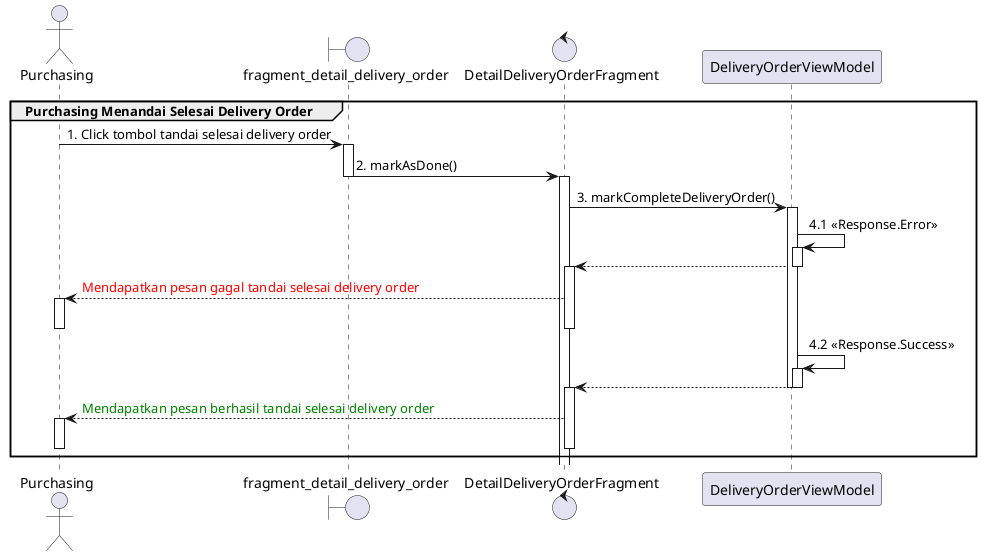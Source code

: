 @startuml
'https://plantuml.com/sequence-diagram

group Purchasing Menandai Selesai Delivery Order
    actor       Purchasing
    boundary fragment_detail_delivery_order
    control DetailDeliveryOrderFragment

    Purchasing -> fragment_detail_delivery_order : 1. Click tombol tandai selesai delivery order
    activate fragment_detail_delivery_order
    fragment_detail_delivery_order -> DetailDeliveryOrderFragment : 2. markAsDone()
    deactivate fragment_detail_delivery_order
    activate DetailDeliveryOrderFragment
    DetailDeliveryOrderFragment -> DeliveryOrderViewModel : 3. markCompleteDeliveryOrder()
    activate DeliveryOrderViewModel
    DeliveryOrderViewModel -> DeliveryOrderViewModel : 4.1 <<Response.Error>>
    activate DeliveryOrderViewModel
    DetailDeliveryOrderFragment <-- DeliveryOrderViewModel
    deactivate DeliveryOrderViewModel
    activate DetailDeliveryOrderFragment
    Purchasing <-- DetailDeliveryOrderFragment : <font color=red>Mendapatkan pesan gagal tandai selesai delivery order
    activate Purchasing
    deactivate DetailDeliveryOrderFragment
    deactivate Purchasing
    DeliveryOrderViewModel -> DeliveryOrderViewModel : 4.2 <<Response.Success>>
    activate DeliveryOrderViewModel
    DetailDeliveryOrderFragment <-- DeliveryOrderViewModel

    deactivate DeliveryOrderViewModel
    deactivate DeliveryOrderViewModel
    activate DetailDeliveryOrderFragment
    Purchasing <-- DetailDeliveryOrderFragment :  <font color=green>Mendapatkan pesan berhasil tandai selesai delivery order
    activate Purchasing
    deactivate DetailDeliveryOrderFragment
    deactivate Purchasing

end
@enduml